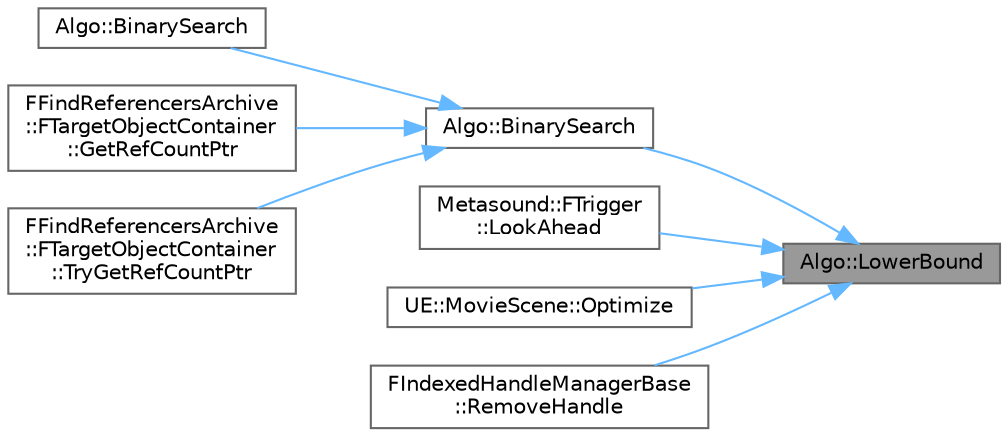 digraph "Algo::LowerBound"
{
 // INTERACTIVE_SVG=YES
 // LATEX_PDF_SIZE
  bgcolor="transparent";
  edge [fontname=Helvetica,fontsize=10,labelfontname=Helvetica,labelfontsize=10];
  node [fontname=Helvetica,fontsize=10,shape=box,height=0.2,width=0.4];
  rankdir="RL";
  Node1 [id="Node000001",label="Algo::LowerBound",height=0.2,width=0.4,color="gray40", fillcolor="grey60", style="filled", fontcolor="black",tooltip="Performs binary search, resulting in position of the first element >= Value using predicate."];
  Node1 -> Node2 [id="edge1_Node000001_Node000002",dir="back",color="steelblue1",style="solid",tooltip=" "];
  Node2 [id="Node000002",label="Algo::BinarySearch",height=0.2,width=0.4,color="grey40", fillcolor="white", style="filled",URL="$db/d33/namespaceAlgo.html#a1bc21da5cefd02d210c62a822036c6b1",tooltip="Returns index to the first found element matching a value in a range, the range must be sorted by <."];
  Node2 -> Node3 [id="edge2_Node000002_Node000003",dir="back",color="steelblue1",style="solid",tooltip=" "];
  Node3 [id="Node000003",label="Algo::BinarySearch",height=0.2,width=0.4,color="grey40", fillcolor="white", style="filled",URL="$db/d33/namespaceAlgo.html#a72a6ac4b4edeee33edbc10ae5d9539ec",tooltip=" "];
  Node2 -> Node4 [id="edge3_Node000002_Node000004",dir="back",color="steelblue1",style="solid",tooltip=" "];
  Node4 [id="Node000004",label="FFindReferencersArchive\l::FTargetObjectContainer\l::GetRefCountPtr",height=0.2,width=0.4,color="grey40", fillcolor="white", style="filled",URL="$d8/d28/classFFindReferencersArchive_1_1FTargetObjectContainer.html#a60fda2b07d4c67c330b5c28847302836",tooltip=" "];
  Node2 -> Node5 [id="edge4_Node000002_Node000005",dir="back",color="steelblue1",style="solid",tooltip=" "];
  Node5 [id="Node000005",label="FFindReferencersArchive\l::FTargetObjectContainer\l::TryGetRefCountPtr",height=0.2,width=0.4,color="grey40", fillcolor="white", style="filled",URL="$d8/d28/classFFindReferencersArchive_1_1FTargetObjectContainer.html#ad97202b61b65dd6122a28dcf6dcf860f",tooltip=" "];
  Node1 -> Node6 [id="edge5_Node000001_Node000006",dir="back",color="steelblue1",style="solid",tooltip=" "];
  Node6 [id="Node000006",label="Metasound::FTrigger\l::LookAhead",height=0.2,width=0.4,color="grey40", fillcolor="white", style="filled",URL="$d8/dbc/classMetasound_1_1FTrigger.html#ae99efdfbfcc38cd84579cbb165ae557e",tooltip="Executes a desired number of frames and calls underlying InPreTrigger and InOnTrigger functions with ..."];
  Node1 -> Node7 [id="edge6_Node000001_Node000007",dir="back",color="steelblue1",style="solid",tooltip=" "];
  Node7 [id="Node000007",label="UE::MovieScene::Optimize",height=0.2,width=0.4,color="grey40", fillcolor="white", style="filled",URL="$d1/dd1/namespaceUE_1_1MovieScene.html#a9beed6140ec41671e1031a5f64a630fc",tooltip="Optimize the specified channel by removing any redundant keys."];
  Node1 -> Node8 [id="edge7_Node000001_Node000008",dir="back",color="steelblue1",style="solid",tooltip=" "];
  Node8 [id="Node000008",label="FIndexedHandleManagerBase\l::RemoveHandle",height=0.2,width=0.4,color="grey40", fillcolor="white", style="filled",URL="$d2/d5b/structFIndexedHandleManagerBase.html#aa6c11ec0f94479ba7fa9a35881160a78",tooltip=" "];
}
